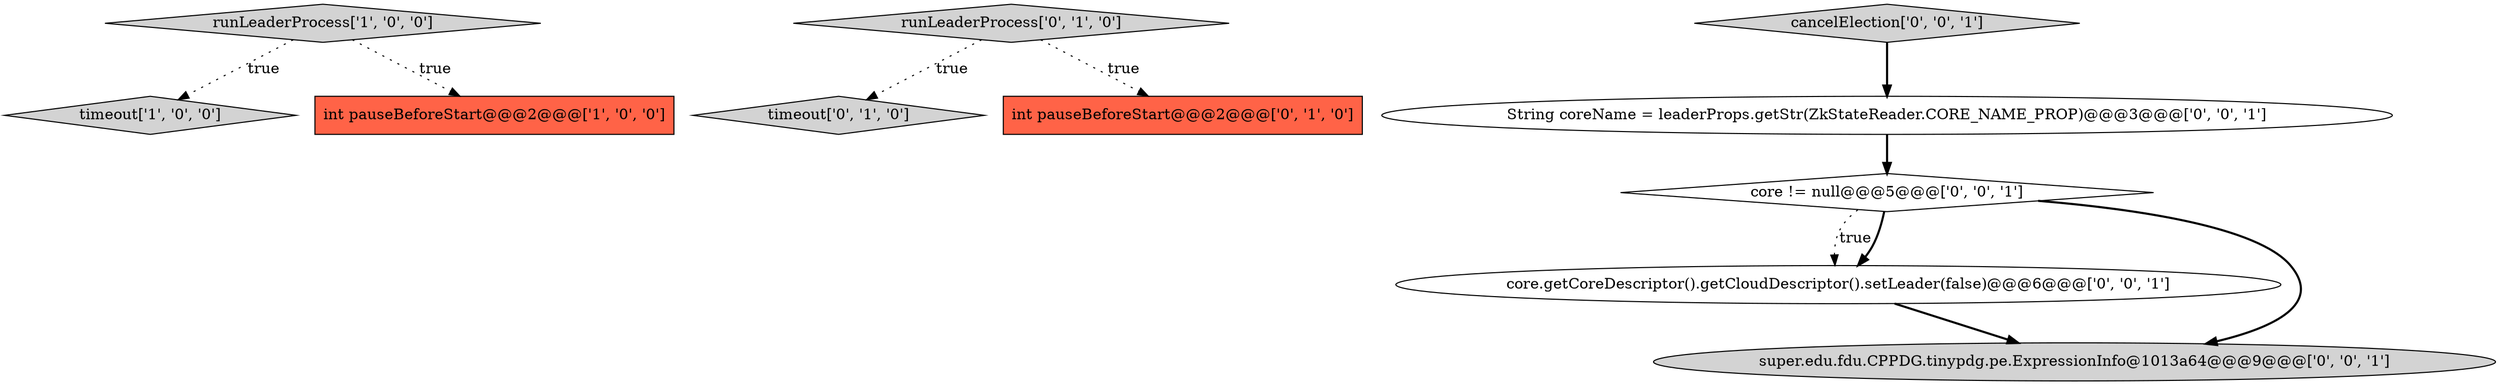 digraph {
0 [style = filled, label = "timeout['1', '0', '0']", fillcolor = lightgray, shape = diamond image = "AAA0AAABBB1BBB"];
2 [style = filled, label = "int pauseBeforeStart@@@2@@@['1', '0', '0']", fillcolor = tomato, shape = box image = "AAA0AAABBB1BBB"];
4 [style = filled, label = "timeout['0', '1', '0']", fillcolor = lightgray, shape = diamond image = "AAA0AAABBB2BBB"];
9 [style = filled, label = "core.getCoreDescriptor().getCloudDescriptor().setLeader(false)@@@6@@@['0', '0', '1']", fillcolor = white, shape = ellipse image = "AAA0AAABBB3BBB"];
6 [style = filled, label = "String coreName = leaderProps.getStr(ZkStateReader.CORE_NAME_PROP)@@@3@@@['0', '0', '1']", fillcolor = white, shape = ellipse image = "AAA0AAABBB3BBB"];
10 [style = filled, label = "super.edu.fdu.CPPDG.tinypdg.pe.ExpressionInfo@1013a64@@@9@@@['0', '0', '1']", fillcolor = lightgray, shape = ellipse image = "AAA0AAABBB3BBB"];
8 [style = filled, label = "cancelElection['0', '0', '1']", fillcolor = lightgray, shape = diamond image = "AAA0AAABBB3BBB"];
5 [style = filled, label = "int pauseBeforeStart@@@2@@@['0', '1', '0']", fillcolor = tomato, shape = box image = "AAA0AAABBB2BBB"];
3 [style = filled, label = "runLeaderProcess['0', '1', '0']", fillcolor = lightgray, shape = diamond image = "AAA0AAABBB2BBB"];
7 [style = filled, label = "core != null@@@5@@@['0', '0', '1']", fillcolor = white, shape = diamond image = "AAA0AAABBB3BBB"];
1 [style = filled, label = "runLeaderProcess['1', '0', '0']", fillcolor = lightgray, shape = diamond image = "AAA0AAABBB1BBB"];
1->2 [style = dotted, label="true"];
9->10 [style = bold, label=""];
6->7 [style = bold, label=""];
3->4 [style = dotted, label="true"];
8->6 [style = bold, label=""];
3->5 [style = dotted, label="true"];
7->9 [style = dotted, label="true"];
1->0 [style = dotted, label="true"];
7->10 [style = bold, label=""];
7->9 [style = bold, label=""];
}
